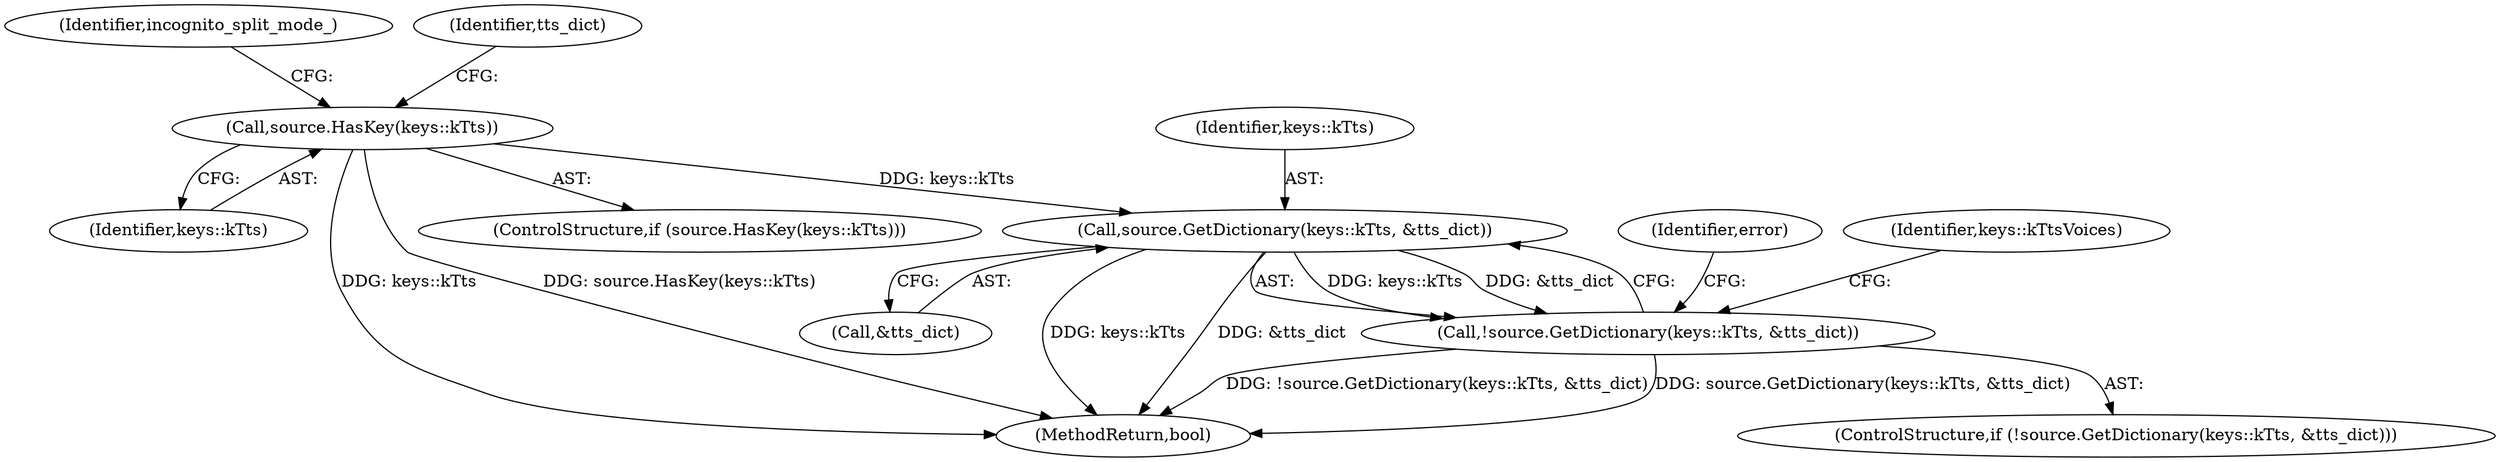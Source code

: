 digraph "0_Chrome_c63f2b7fe4fe2977f858a8e36d5f48db17eff2e7_30@pointer" {
"1002159" [label="(Call,source.GetDictionary(keys::kTts, &tts_dict))"];
"1002150" [label="(Call,source.HasKey(keys::kTts))"];
"1002158" [label="(Call,!source.GetDictionary(keys::kTts, &tts_dict))"];
"1002151" [label="(Identifier,keys::kTts)"];
"1002166" [label="(Identifier,error)"];
"1002161" [label="(Call,&tts_dict)"];
"1002172" [label="(Identifier,keys::kTtsVoices)"];
"1002298" [label="(Identifier,incognito_split_mode_)"];
"1002360" [label="(MethodReturn,bool)"];
"1002157" [label="(ControlStructure,if (!source.GetDictionary(keys::kTts, &tts_dict)))"];
"1002155" [label="(Identifier,tts_dict)"];
"1002150" [label="(Call,source.HasKey(keys::kTts))"];
"1002160" [label="(Identifier,keys::kTts)"];
"1002158" [label="(Call,!source.GetDictionary(keys::kTts, &tts_dict))"];
"1002159" [label="(Call,source.GetDictionary(keys::kTts, &tts_dict))"];
"1002149" [label="(ControlStructure,if (source.HasKey(keys::kTts)))"];
"1002159" -> "1002158"  [label="AST: "];
"1002159" -> "1002161"  [label="CFG: "];
"1002160" -> "1002159"  [label="AST: "];
"1002161" -> "1002159"  [label="AST: "];
"1002158" -> "1002159"  [label="CFG: "];
"1002159" -> "1002360"  [label="DDG: keys::kTts"];
"1002159" -> "1002360"  [label="DDG: &tts_dict"];
"1002159" -> "1002158"  [label="DDG: keys::kTts"];
"1002159" -> "1002158"  [label="DDG: &tts_dict"];
"1002150" -> "1002159"  [label="DDG: keys::kTts"];
"1002150" -> "1002149"  [label="AST: "];
"1002150" -> "1002151"  [label="CFG: "];
"1002151" -> "1002150"  [label="AST: "];
"1002155" -> "1002150"  [label="CFG: "];
"1002298" -> "1002150"  [label="CFG: "];
"1002150" -> "1002360"  [label="DDG: keys::kTts"];
"1002150" -> "1002360"  [label="DDG: source.HasKey(keys::kTts)"];
"1002158" -> "1002157"  [label="AST: "];
"1002166" -> "1002158"  [label="CFG: "];
"1002172" -> "1002158"  [label="CFG: "];
"1002158" -> "1002360"  [label="DDG: !source.GetDictionary(keys::kTts, &tts_dict)"];
"1002158" -> "1002360"  [label="DDG: source.GetDictionary(keys::kTts, &tts_dict)"];
}
